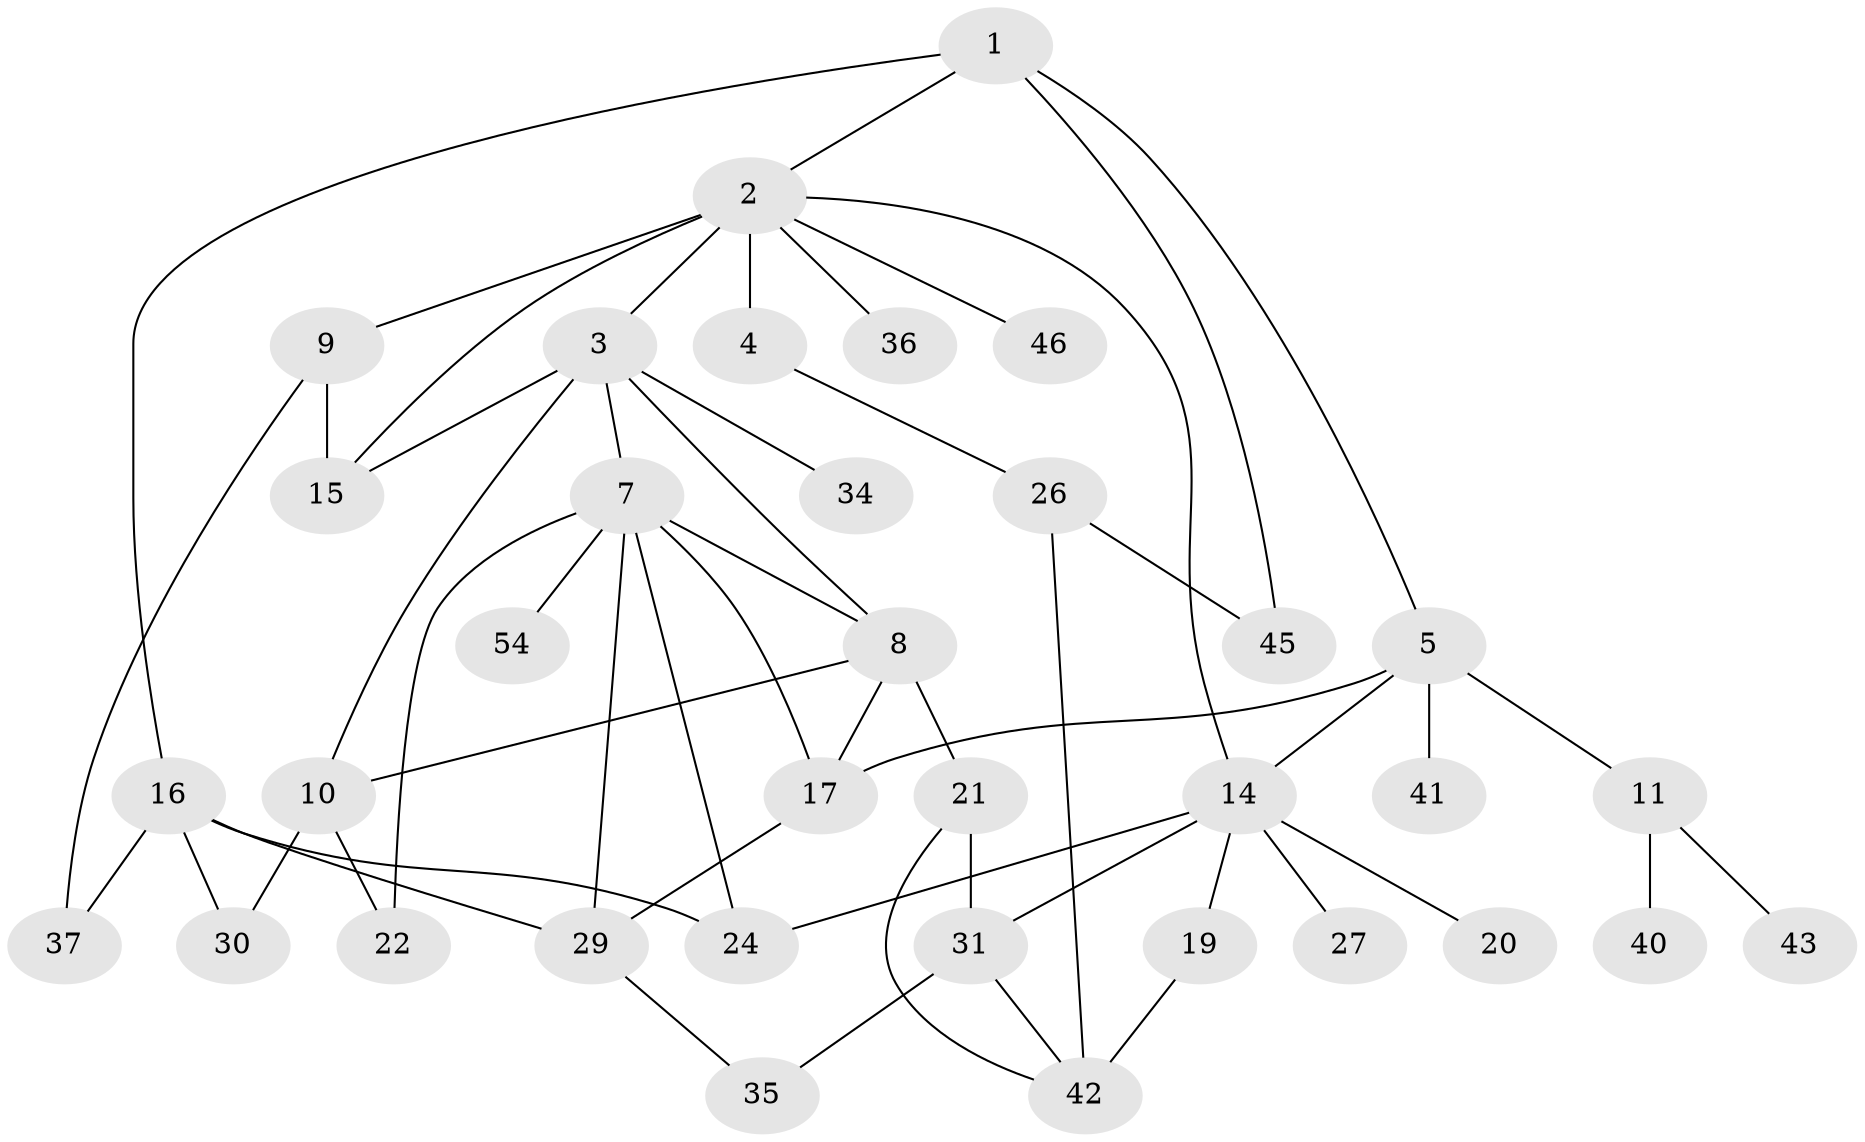 // original degree distribution, {4: 0.18181818181818182, 7: 0.01818181818181818, 2: 0.32727272727272727, 5: 0.03636363636363636, 8: 0.01818181818181818, 6: 0.03636363636363636, 3: 0.2, 1: 0.18181818181818182}
// Generated by graph-tools (version 1.1) at 2025/10/02/27/25 16:10:55]
// undirected, 35 vertices, 54 edges
graph export_dot {
graph [start="1"]
  node [color=gray90,style=filled];
  1;
  2 [super="+6"];
  3 [super="+39"];
  4;
  5 [super="+12"];
  7 [super="+47"];
  8 [super="+23"];
  9 [super="+32"];
  10 [super="+53"];
  11 [super="+13"];
  14 [super="+18"];
  15 [super="+55"];
  16 [super="+25"];
  17 [super="+28"];
  19;
  20;
  21;
  22;
  24 [super="+48"];
  26;
  27;
  29 [super="+33"];
  30 [super="+49"];
  31 [super="+38"];
  34 [super="+52"];
  35;
  36 [super="+44"];
  37;
  40;
  41;
  42 [super="+50"];
  43;
  45 [super="+51"];
  46;
  54;
  1 -- 2;
  1 -- 5;
  1 -- 16;
  1 -- 45;
  2 -- 3 [weight=2];
  2 -- 4;
  2 -- 9;
  2 -- 36;
  2 -- 14;
  2 -- 46;
  2 -- 15;
  3 -- 7;
  3 -- 34;
  3 -- 8;
  3 -- 10;
  3 -- 15;
  4 -- 26;
  5 -- 11;
  5 -- 41;
  5 -- 14 [weight=2];
  5 -- 17;
  7 -- 8;
  7 -- 17 [weight=2];
  7 -- 22;
  7 -- 24;
  7 -- 29;
  7 -- 54;
  8 -- 10;
  8 -- 21;
  8 -- 17;
  9 -- 37;
  9 -- 15;
  10 -- 22;
  10 -- 30;
  11 -- 40;
  11 -- 43;
  14 -- 27;
  14 -- 19;
  14 -- 20;
  14 -- 31;
  14 -- 24;
  16 -- 29;
  16 -- 24;
  16 -- 37;
  16 -- 30;
  17 -- 29;
  19 -- 42 [weight=2];
  21 -- 31;
  21 -- 42;
  26 -- 45;
  26 -- 42;
  29 -- 35;
  31 -- 42;
  31 -- 35;
}
